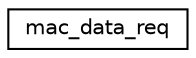 digraph "Graphical Class Hierarchy"
{
 // LATEX_PDF_SIZE
  edge [fontname="Helvetica",fontsize="10",labelfontname="Helvetica",labelfontsize="10"];
  node [fontname="Helvetica",fontsize="10",shape=record];
  rankdir="LR";
  Node0 [label="mac_data_req",height=0.2,width=0.4,color="black", fillcolor="white", style="filled",URL="$structmac__data__req.html",tooltip="MAC-DATA-Req primitive is used to request that an upper layer PDU be sent using the procedures for th..."];
}
